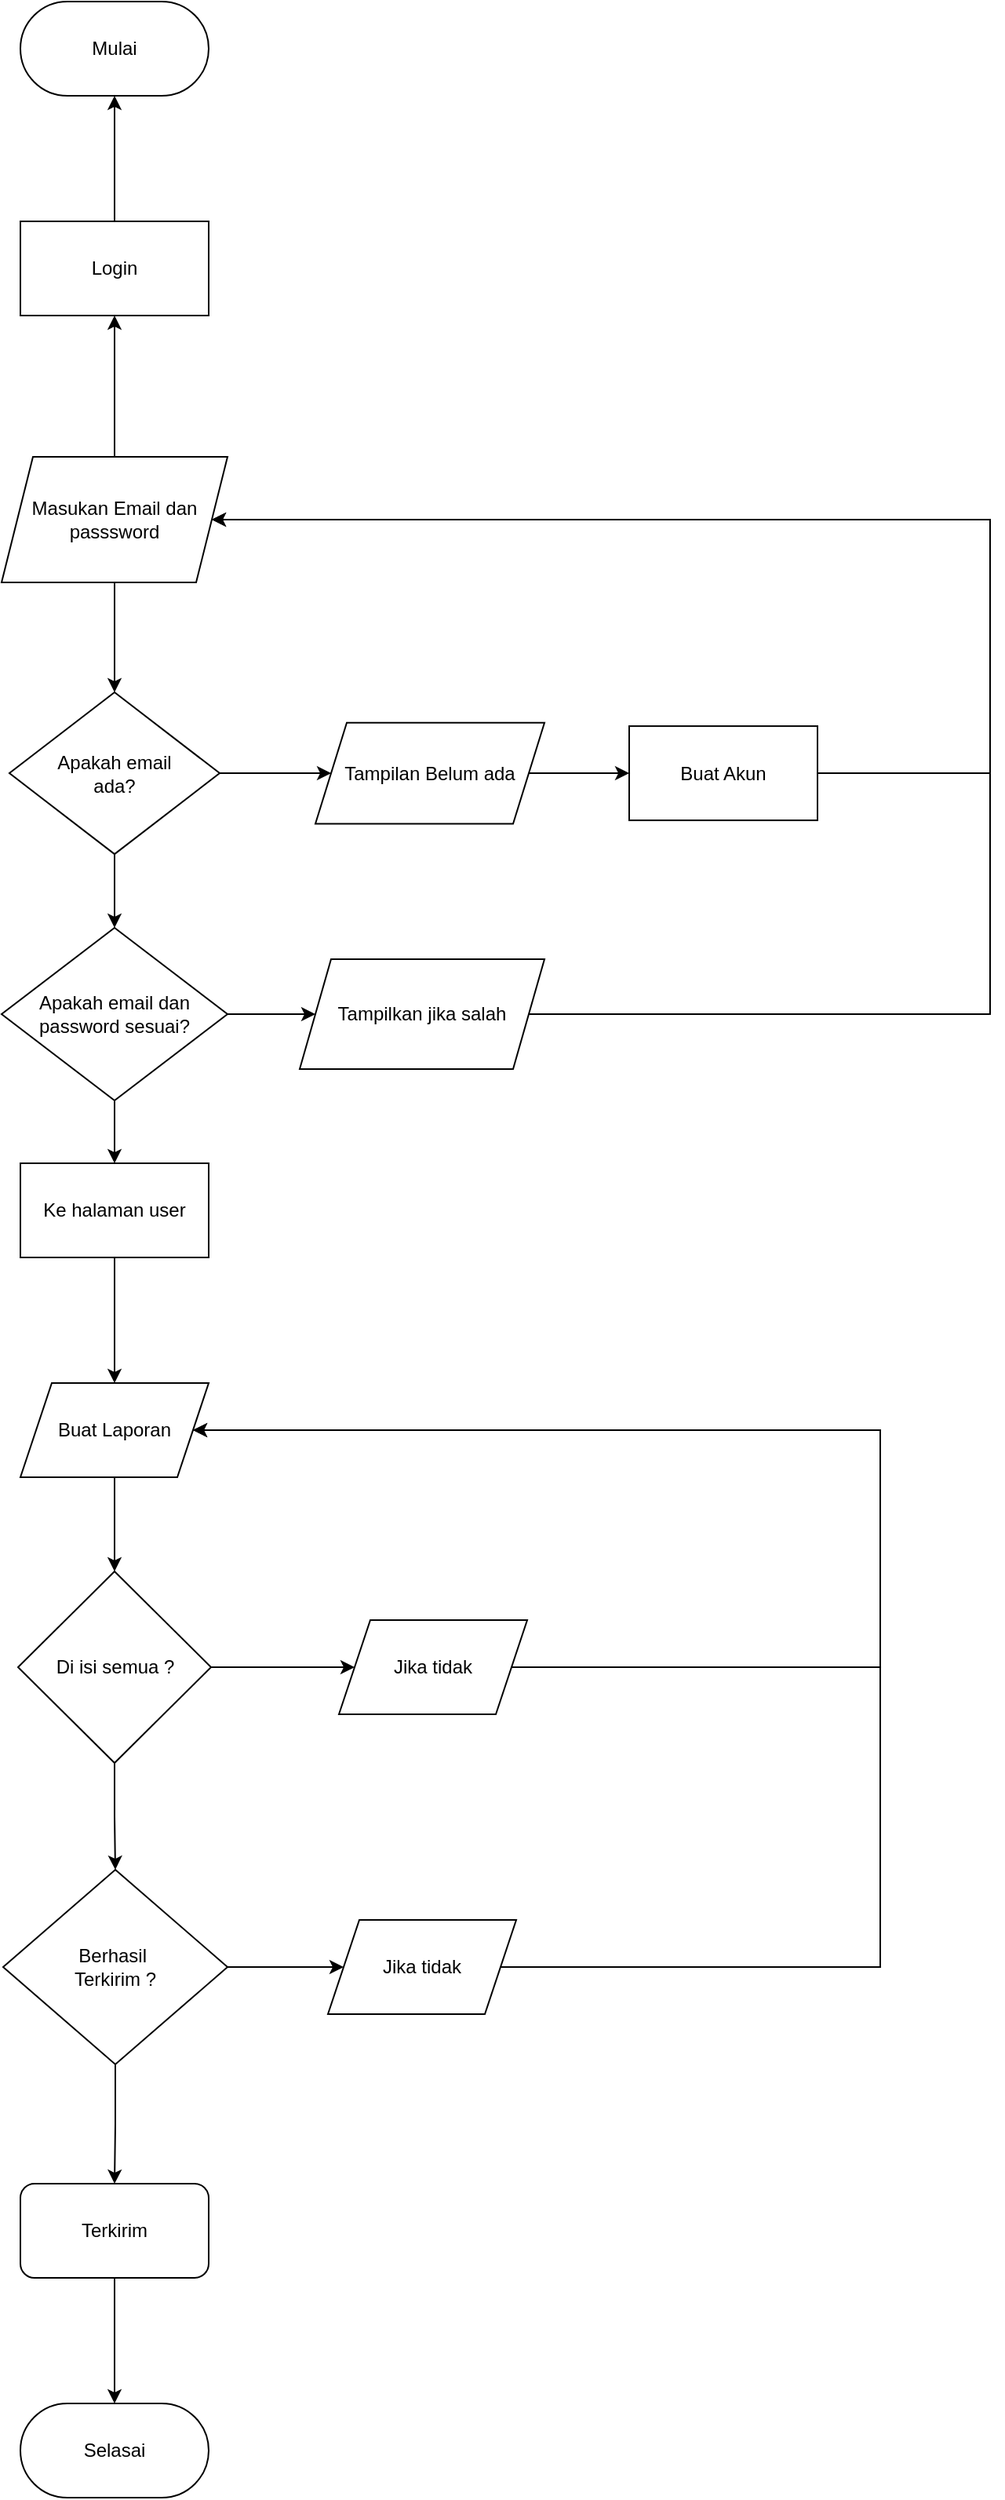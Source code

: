 <mxfile version="28.1.0">
  <diagram name="Halaman-1" id="h2yxPAZF6R05EjaXrAOo">
    <mxGraphModel dx="786" dy="497" grid="1" gridSize="10" guides="1" tooltips="1" connect="1" arrows="1" fold="1" page="1" pageScale="1" pageWidth="827" pageHeight="1169" math="0" shadow="0">
      <root>
        <mxCell id="0" />
        <mxCell id="1" parent="0" />
        <mxCell id="9b46O00tbUOQ47KJX_Dd-1" value="" style="edgeStyle=orthogonalEdgeStyle;rounded=0;orthogonalLoop=1;jettySize=auto;html=1;" edge="1" parent="1" source="9b46O00tbUOQ47KJX_Dd-3" target="9b46O00tbUOQ47KJX_Dd-6">
          <mxGeometry relative="1" as="geometry" />
        </mxCell>
        <mxCell id="9b46O00tbUOQ47KJX_Dd-2" value="" style="edgeStyle=orthogonalEdgeStyle;rounded=0;orthogonalLoop=1;jettySize=auto;html=1;" edge="1" parent="1" source="9b46O00tbUOQ47KJX_Dd-3" target="9b46O00tbUOQ47KJX_Dd-15">
          <mxGeometry relative="1" as="geometry" />
        </mxCell>
        <mxCell id="9b46O00tbUOQ47KJX_Dd-3" value="Masukan Email dan passsword" style="shape=parallelogram;perimeter=parallelogramPerimeter;whiteSpace=wrap;html=1;fixedSize=1;" vertex="1" parent="1">
          <mxGeometry x="330" y="610" width="144" height="80" as="geometry" />
        </mxCell>
        <mxCell id="9b46O00tbUOQ47KJX_Dd-4" value="" style="edgeStyle=orthogonalEdgeStyle;rounded=0;orthogonalLoop=1;jettySize=auto;html=1;" edge="1" parent="1" source="9b46O00tbUOQ47KJX_Dd-6" target="9b46O00tbUOQ47KJX_Dd-9">
          <mxGeometry relative="1" as="geometry" />
        </mxCell>
        <mxCell id="9b46O00tbUOQ47KJX_Dd-5" value="" style="edgeStyle=orthogonalEdgeStyle;rounded=0;orthogonalLoop=1;jettySize=auto;html=1;" edge="1" parent="1" source="9b46O00tbUOQ47KJX_Dd-6" target="9b46O00tbUOQ47KJX_Dd-11">
          <mxGeometry relative="1" as="geometry" />
        </mxCell>
        <mxCell id="9b46O00tbUOQ47KJX_Dd-6" value="Apakah email&lt;div&gt;ada?&lt;/div&gt;" style="rhombus;whiteSpace=wrap;html=1;" vertex="1" parent="1">
          <mxGeometry x="335" y="760" width="134" height="103.08" as="geometry" />
        </mxCell>
        <mxCell id="9b46O00tbUOQ47KJX_Dd-7" value="" style="edgeStyle=orthogonalEdgeStyle;rounded=0;orthogonalLoop=1;jettySize=auto;html=1;" edge="1" parent="1" source="9b46O00tbUOQ47KJX_Dd-9" target="9b46O00tbUOQ47KJX_Dd-13">
          <mxGeometry relative="1" as="geometry" />
        </mxCell>
        <mxCell id="9b46O00tbUOQ47KJX_Dd-8" value="" style="edgeStyle=orthogonalEdgeStyle;rounded=0;orthogonalLoop=1;jettySize=auto;html=1;" edge="1" parent="1" source="9b46O00tbUOQ47KJX_Dd-9" target="9b46O00tbUOQ47KJX_Dd-22">
          <mxGeometry relative="1" as="geometry" />
        </mxCell>
        <mxCell id="9b46O00tbUOQ47KJX_Dd-9" value="Apakah email dan password sesuai?" style="rhombus;whiteSpace=wrap;html=1;" vertex="1" parent="1">
          <mxGeometry x="330" y="910" width="144" height="110" as="geometry" />
        </mxCell>
        <mxCell id="9b46O00tbUOQ47KJX_Dd-10" value="" style="edgeStyle=orthogonalEdgeStyle;rounded=0;orthogonalLoop=1;jettySize=auto;html=1;" edge="1" parent="1" source="9b46O00tbUOQ47KJX_Dd-11" target="9b46O00tbUOQ47KJX_Dd-18">
          <mxGeometry relative="1" as="geometry" />
        </mxCell>
        <mxCell id="9b46O00tbUOQ47KJX_Dd-11" value="Tampilan Belum ada" style="shape=parallelogram;perimeter=parallelogramPerimeter;whiteSpace=wrap;html=1;fixedSize=1;" vertex="1" parent="1">
          <mxGeometry x="530" y="779.34" width="146" height="64.41" as="geometry" />
        </mxCell>
        <mxCell id="9b46O00tbUOQ47KJX_Dd-45" style="edgeStyle=orthogonalEdgeStyle;rounded=0;orthogonalLoop=1;jettySize=auto;html=1;entryX=1;entryY=0.5;entryDx=0;entryDy=0;" edge="1" parent="1" source="9b46O00tbUOQ47KJX_Dd-13" target="9b46O00tbUOQ47KJX_Dd-3">
          <mxGeometry relative="1" as="geometry">
            <Array as="points">
              <mxPoint x="960" y="965" />
              <mxPoint x="960" y="650" />
            </Array>
          </mxGeometry>
        </mxCell>
        <mxCell id="9b46O00tbUOQ47KJX_Dd-13" value="Tampilkan jika salah" style="shape=parallelogram;perimeter=parallelogramPerimeter;whiteSpace=wrap;html=1;fixedSize=1;" vertex="1" parent="1">
          <mxGeometry x="520" y="930" width="156" height="70" as="geometry" />
        </mxCell>
        <mxCell id="9b46O00tbUOQ47KJX_Dd-14" value="" style="edgeStyle=orthogonalEdgeStyle;rounded=0;orthogonalLoop=1;jettySize=auto;html=1;" edge="1" parent="1" source="9b46O00tbUOQ47KJX_Dd-15" target="9b46O00tbUOQ47KJX_Dd-16">
          <mxGeometry relative="1" as="geometry" />
        </mxCell>
        <mxCell id="9b46O00tbUOQ47KJX_Dd-15" value="Login" style="whiteSpace=wrap;html=1;" vertex="1" parent="1">
          <mxGeometry x="342" y="460" width="120" height="60" as="geometry" />
        </mxCell>
        <mxCell id="9b46O00tbUOQ47KJX_Dd-16" value="Mulai" style="rounded=1;whiteSpace=wrap;html=1;arcSize=50;" vertex="1" parent="1">
          <mxGeometry x="342" y="320" width="120" height="60" as="geometry" />
        </mxCell>
        <mxCell id="9b46O00tbUOQ47KJX_Dd-44" style="edgeStyle=orthogonalEdgeStyle;rounded=0;orthogonalLoop=1;jettySize=auto;html=1;entryX=1;entryY=0.5;entryDx=0;entryDy=0;" edge="1" parent="1" source="9b46O00tbUOQ47KJX_Dd-18" target="9b46O00tbUOQ47KJX_Dd-3">
          <mxGeometry relative="1" as="geometry">
            <Array as="points">
              <mxPoint x="960" y="812" />
              <mxPoint x="960" y="650" />
            </Array>
          </mxGeometry>
        </mxCell>
        <mxCell id="9b46O00tbUOQ47KJX_Dd-18" value="Buat Akun" style="whiteSpace=wrap;html=1;" vertex="1" parent="1">
          <mxGeometry x="730" y="781.545" width="120" height="60" as="geometry" />
        </mxCell>
        <mxCell id="9b46O00tbUOQ47KJX_Dd-21" value="" style="edgeStyle=orthogonalEdgeStyle;rounded=0;orthogonalLoop=1;jettySize=auto;html=1;" edge="1" parent="1" source="9b46O00tbUOQ47KJX_Dd-22" target="9b46O00tbUOQ47KJX_Dd-26">
          <mxGeometry relative="1" as="geometry" />
        </mxCell>
        <mxCell id="9b46O00tbUOQ47KJX_Dd-22" value="Ke halaman user" style="whiteSpace=wrap;html=1;" vertex="1" parent="1">
          <mxGeometry x="342" y="1060" width="120" height="60" as="geometry" />
        </mxCell>
        <mxCell id="9b46O00tbUOQ47KJX_Dd-25" value="" style="edgeStyle=orthogonalEdgeStyle;rounded=0;orthogonalLoop=1;jettySize=auto;html=1;" edge="1" parent="1" source="9b46O00tbUOQ47KJX_Dd-26" target="9b46O00tbUOQ47KJX_Dd-29">
          <mxGeometry relative="1" as="geometry" />
        </mxCell>
        <mxCell id="9b46O00tbUOQ47KJX_Dd-26" value="Buat Laporan" style="shape=parallelogram;perimeter=parallelogramPerimeter;whiteSpace=wrap;html=1;fixedSize=1;" vertex="1" parent="1">
          <mxGeometry x="342" y="1200" width="120" height="60" as="geometry" />
        </mxCell>
        <mxCell id="9b46O00tbUOQ47KJX_Dd-27" value="" style="edgeStyle=orthogonalEdgeStyle;rounded=0;orthogonalLoop=1;jettySize=auto;html=1;" edge="1" parent="1" source="9b46O00tbUOQ47KJX_Dd-29" target="9b46O00tbUOQ47KJX_Dd-32">
          <mxGeometry relative="1" as="geometry" />
        </mxCell>
        <mxCell id="9b46O00tbUOQ47KJX_Dd-28" value="" style="edgeStyle=orthogonalEdgeStyle;rounded=0;orthogonalLoop=1;jettySize=auto;html=1;" edge="1" parent="1" source="9b46O00tbUOQ47KJX_Dd-29" target="9b46O00tbUOQ47KJX_Dd-34">
          <mxGeometry relative="1" as="geometry" />
        </mxCell>
        <mxCell id="9b46O00tbUOQ47KJX_Dd-29" value="Di isi semua ?" style="rhombus;whiteSpace=wrap;html=1;" vertex="1" parent="1">
          <mxGeometry x="340.5" y="1320" width="123" height="122" as="geometry" />
        </mxCell>
        <mxCell id="9b46O00tbUOQ47KJX_Dd-30" value="" style="edgeStyle=orthogonalEdgeStyle;rounded=0;orthogonalLoop=1;jettySize=auto;html=1;" edge="1" parent="1" source="9b46O00tbUOQ47KJX_Dd-32" target="9b46O00tbUOQ47KJX_Dd-36">
          <mxGeometry relative="1" as="geometry" />
        </mxCell>
        <mxCell id="9b46O00tbUOQ47KJX_Dd-31" value="" style="edgeStyle=orthogonalEdgeStyle;rounded=0;orthogonalLoop=1;jettySize=auto;html=1;" edge="1" parent="1" source="9b46O00tbUOQ47KJX_Dd-32" target="9b46O00tbUOQ47KJX_Dd-42">
          <mxGeometry relative="1" as="geometry" />
        </mxCell>
        <mxCell id="9b46O00tbUOQ47KJX_Dd-32" value="Berhasil&amp;nbsp;&lt;div&gt;Terkirim ?&lt;/div&gt;" style="rhombus;whiteSpace=wrap;html=1;" vertex="1" parent="1">
          <mxGeometry x="331" y="1510" width="143" height="124" as="geometry" />
        </mxCell>
        <mxCell id="9b46O00tbUOQ47KJX_Dd-48" style="edgeStyle=orthogonalEdgeStyle;rounded=0;orthogonalLoop=1;jettySize=auto;html=1;entryX=1;entryY=0.5;entryDx=0;entryDy=0;" edge="1" parent="1" source="9b46O00tbUOQ47KJX_Dd-34" target="9b46O00tbUOQ47KJX_Dd-26">
          <mxGeometry relative="1" as="geometry">
            <Array as="points">
              <mxPoint x="890" y="1381" />
              <mxPoint x="890" y="1230" />
            </Array>
          </mxGeometry>
        </mxCell>
        <mxCell id="9b46O00tbUOQ47KJX_Dd-34" value="Jika tidak" style="shape=parallelogram;perimeter=parallelogramPerimeter;whiteSpace=wrap;html=1;fixedSize=1;" vertex="1" parent="1">
          <mxGeometry x="545" y="1351" width="120" height="60" as="geometry" />
        </mxCell>
        <mxCell id="9b46O00tbUOQ47KJX_Dd-47" style="edgeStyle=orthogonalEdgeStyle;rounded=0;orthogonalLoop=1;jettySize=auto;html=1;entryX=1;entryY=0.5;entryDx=0;entryDy=0;" edge="1" parent="1" source="9b46O00tbUOQ47KJX_Dd-36" target="9b46O00tbUOQ47KJX_Dd-26">
          <mxGeometry relative="1" as="geometry">
            <Array as="points">
              <mxPoint x="890" y="1572" />
              <mxPoint x="890" y="1230" />
            </Array>
          </mxGeometry>
        </mxCell>
        <mxCell id="9b46O00tbUOQ47KJX_Dd-36" value="Jika tidak" style="shape=parallelogram;perimeter=parallelogramPerimeter;whiteSpace=wrap;html=1;fixedSize=1;" vertex="1" parent="1">
          <mxGeometry x="538" y="1542" width="120" height="60" as="geometry" />
        </mxCell>
        <mxCell id="9b46O00tbUOQ47KJX_Dd-41" value="" style="edgeStyle=orthogonalEdgeStyle;rounded=0;orthogonalLoop=1;jettySize=auto;html=1;" edge="1" parent="1" source="9b46O00tbUOQ47KJX_Dd-42" target="9b46O00tbUOQ47KJX_Dd-43">
          <mxGeometry relative="1" as="geometry" />
        </mxCell>
        <mxCell id="9b46O00tbUOQ47KJX_Dd-42" value="Terkirim" style="rounded=1;whiteSpace=wrap;html=1;" vertex="1" parent="1">
          <mxGeometry x="342" y="1710" width="120" height="60" as="geometry" />
        </mxCell>
        <mxCell id="9b46O00tbUOQ47KJX_Dd-43" value="Selasai" style="rounded=1;whiteSpace=wrap;html=1;arcSize=50;" vertex="1" parent="1">
          <mxGeometry x="342" y="1850" width="120" height="60" as="geometry" />
        </mxCell>
      </root>
    </mxGraphModel>
  </diagram>
</mxfile>
